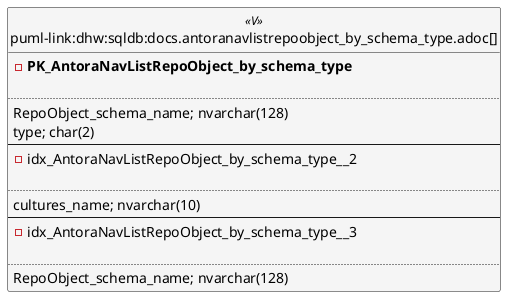 @startuml
left to right direction
'top to bottom direction
hide circle
'avoide "." issues:
set namespaceSeparator none


skinparam class {
  BackgroundColor White
  BackgroundColor<<FN>> Yellow
  BackgroundColor<<FS>> Yellow
  BackgroundColor<<FT>> LightGray
  BackgroundColor<<IF>> Yellow
  BackgroundColor<<IS>> Yellow
  BackgroundColor<<P>> Aqua
  BackgroundColor<<PC>> Aqua
  BackgroundColor<<SN>> Yellow
  BackgroundColor<<SO>> SlateBlue
  BackgroundColor<<TF>> LightGray
  BackgroundColor<<TR>> Tomato
  BackgroundColor<<U>> White
  BackgroundColor<<V>> WhiteSmoke
  BackgroundColor<<X>> Aqua
  BackgroundColor<<external>> AliceBlue
}


entity "puml-link:dhw:sqldb:docs.antoranavlistrepoobject_by_schema_type.adoc[]" as docs.AntoraNavListRepoObject_by_schema_type << V >> {
- **PK_AntoraNavListRepoObject_by_schema_type**

..
RepoObject_schema_name; nvarchar(128)
type; char(2)
--
- idx_AntoraNavListRepoObject_by_schema_type__2

..
cultures_name; nvarchar(10)
--
- idx_AntoraNavListRepoObject_by_schema_type__3

..
RepoObject_schema_name; nvarchar(128)
}


@enduml

